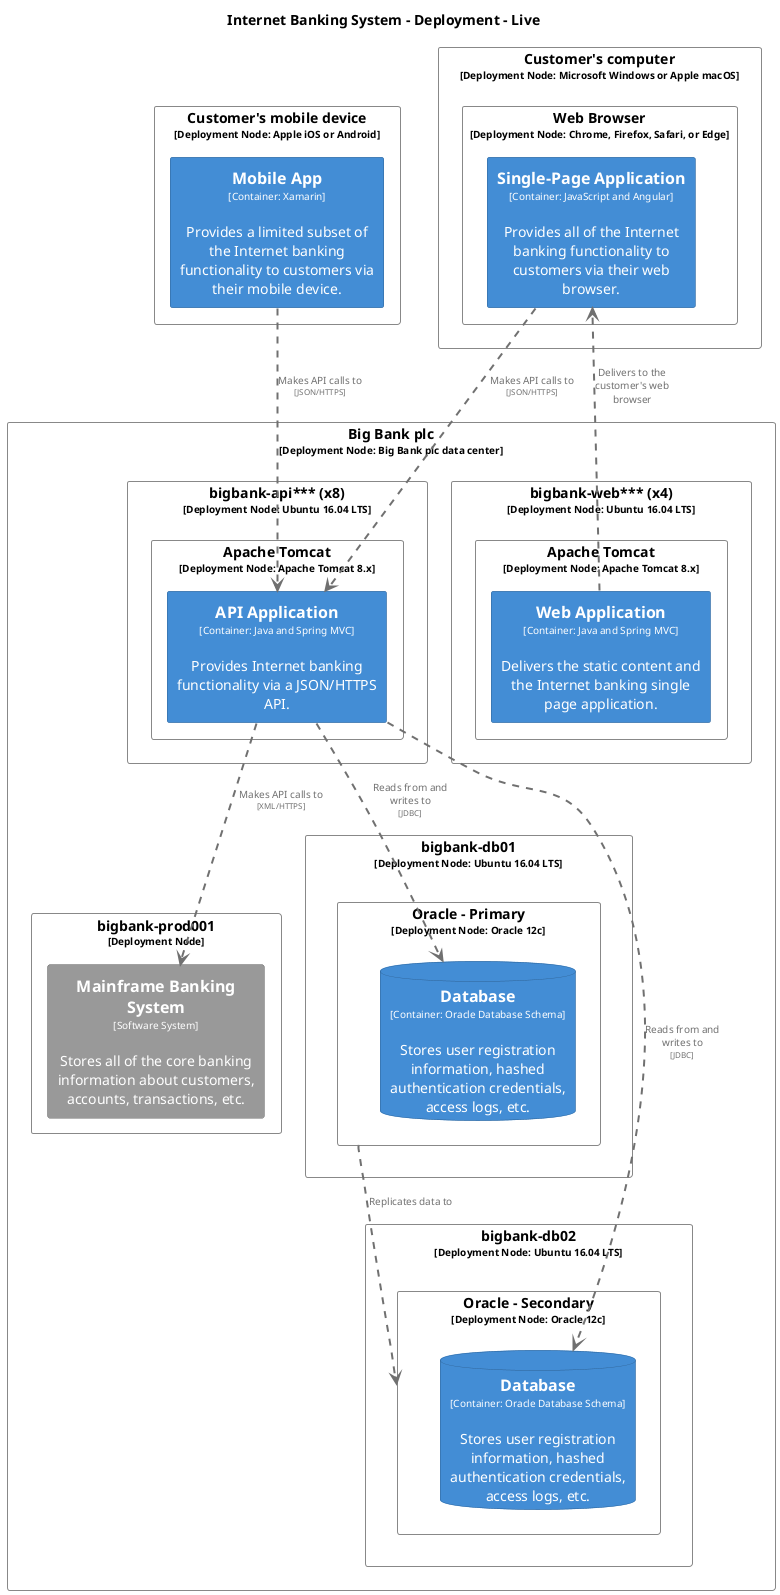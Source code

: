 @startuml
set separator none
title Internet Banking System - Deployment - Live

top to bottom direction

skinparam {
  arrowFontSize 10
  defaultTextAlignment center
  wrapWidth 200
  maxMessageSize 100
}

hide stereotype

skinparam rectangle<<Live.BigBankplc.bigbankapi.ApacheTomcat.APIApplication_1>> {
  BackgroundColor #438dd5
  FontColor #ffffff
  BorderColor #2e6295
  shadowing false
}
skinparam rectangle<<Live.BigBankplc.bigbankapi.ApacheTomcat>> {
  BackgroundColor #ffffff
  FontColor #000000
  BorderColor #888888
  shadowing false
}
skinparam rectangle<<Live.BigBankplc.bigbankweb.ApacheTomcat>> {
  BackgroundColor #ffffff
  FontColor #000000
  BorderColor #888888
  shadowing false
}
skinparam rectangle<<Live.BigBankplc>> {
  BackgroundColor #ffffff
  FontColor #000000
  BorderColor #888888
  shadowing false
}
skinparam rectangle<<Live.Customerscomputer>> {
  BackgroundColor #ffffff
  FontColor #000000
  BorderColor #888888
  shadowing false
}
skinparam rectangle<<Live.Customersmobiledevice>> {
  BackgroundColor #ffffff
  FontColor #000000
  BorderColor #888888
  shadowing false
}
skinparam database<<Live.BigBankplc.bigbankdb02.OracleSecondary.Database_2>> {
  BackgroundColor #438dd5
  FontColor #ffffff
  BorderColor #2e6295
  shadowing false
}
skinparam database<<Live.BigBankplc.bigbankdb01.OraclePrimary.Database_1>> {
  BackgroundColor #438dd5
  FontColor #ffffff
  BorderColor #2e6295
  shadowing false
}
skinparam rectangle<<Live.BigBankplc.bigbankprod001.MainframeBankingSystem_1>> {
  BackgroundColor #999999
  FontColor #ffffff
  BorderColor #6b6b6b
  shadowing false
}
skinparam rectangle<<Live.Customersmobiledevice.MobileApp_1>> {
  BackgroundColor #438dd5
  FontColor #ffffff
  BorderColor #2e6295
  shadowing false
}
skinparam rectangle<<Live.BigBankplc.bigbankdb01.OraclePrimary>> {
  BackgroundColor #ffffff
  FontColor #000000
  BorderColor #888888
  shadowing false
}
skinparam rectangle<<Live.BigBankplc.bigbankdb02.OracleSecondary>> {
  BackgroundColor #ffffff
  FontColor #000000
  BorderColor #888888
  shadowing false
}
skinparam rectangle<<Live.Customerscomputer.WebBrowser.SinglePageApplication_1>> {
  BackgroundColor #438dd5
  FontColor #ffffff
  BorderColor #2e6295
  shadowing false
}
skinparam rectangle<<Live.BigBankplc.bigbankweb.ApacheTomcat.WebApplication_1>> {
  BackgroundColor #438dd5
  FontColor #ffffff
  BorderColor #2e6295
  shadowing false
}
skinparam rectangle<<Live.Customerscomputer.WebBrowser>> {
  BackgroundColor #ffffff
  FontColor #000000
  BorderColor #888888
  shadowing false
}
skinparam rectangle<<Live.BigBankplc.bigbankapi>> {
  BackgroundColor #ffffff
  FontColor #000000
  BorderColor #888888
  shadowing false
}
skinparam rectangle<<Live.BigBankplc.bigbankdb01>> {
  BackgroundColor #ffffff
  FontColor #000000
  BorderColor #888888
  shadowing false
}
skinparam rectangle<<Live.BigBankplc.bigbankdb02>> {
  BackgroundColor #ffffff
  FontColor #000000
  BorderColor #888888
  shadowing false
}
skinparam rectangle<<Live.BigBankplc.bigbankprod001>> {
  BackgroundColor #ffffff
  FontColor #000000
  BorderColor #888888
  shadowing false
}
skinparam rectangle<<Live.BigBankplc.bigbankweb>> {
  BackgroundColor #ffffff
  FontColor #000000
  BorderColor #888888
  shadowing false
}

rectangle "Customer's mobile device\n<size:10>[Deployment Node: Apple iOS or Android]</size>" <<Live.Customersmobiledevice>> as Live.Customersmobiledevice {
  rectangle "==Mobile App\n<size:10>[Container: Xamarin]</size>\n\nProvides a limited subset of the Internet banking functionality to customers via their mobile device." <<Live.Customersmobiledevice.MobileApp_1>> as Live.Customersmobiledevice.MobileApp_1
}

rectangle "Customer's computer\n<size:10>[Deployment Node: Microsoft Windows or Apple macOS]</size>" <<Live.Customerscomputer>> as Live.Customerscomputer {
  rectangle "Web Browser\n<size:10>[Deployment Node: Chrome, Firefox, Safari, or Edge]</size>" <<Live.Customerscomputer.WebBrowser>> as Live.Customerscomputer.WebBrowser {
    rectangle "==Single-Page Application\n<size:10>[Container: JavaScript and Angular]</size>\n\nProvides all of the Internet banking functionality to customers via their web browser." <<Live.Customerscomputer.WebBrowser.SinglePageApplication_1>> as Live.Customerscomputer.WebBrowser.SinglePageApplication_1
  }

}

rectangle "Big Bank plc\n<size:10>[Deployment Node: Big Bank plc data center]</size>" <<Live.BigBankplc>> as Live.BigBankplc {
  rectangle "bigbank-prod001\n<size:10>[Deployment Node]</size>" <<Live.BigBankplc.bigbankprod001>> as Live.BigBankplc.bigbankprod001 {
    rectangle "==Mainframe Banking System\n<size:10>[Software System]</size>\n\nStores all of the core banking information about customers, accounts, transactions, etc." <<Live.BigBankplc.bigbankprod001.MainframeBankingSystem_1>> as Live.BigBankplc.bigbankprod001.MainframeBankingSystem_1
  }

  rectangle "bigbank-web*** (x4)\n<size:10>[Deployment Node: Ubuntu 16.04 LTS]</size>" <<Live.BigBankplc.bigbankweb>> as Live.BigBankplc.bigbankweb {
    rectangle "Apache Tomcat\n<size:10>[Deployment Node: Apache Tomcat 8.x]</size>" <<Live.BigBankplc.bigbankweb.ApacheTomcat>> as Live.BigBankplc.bigbankweb.ApacheTomcat {
      rectangle "==Web Application\n<size:10>[Container: Java and Spring MVC]</size>\n\nDelivers the static content and the Internet banking single page application." <<Live.BigBankplc.bigbankweb.ApacheTomcat.WebApplication_1>> as Live.BigBankplc.bigbankweb.ApacheTomcat.WebApplication_1
    }

  }

  rectangle "bigbank-api*** (x8)\n<size:10>[Deployment Node: Ubuntu 16.04 LTS]</size>" <<Live.BigBankplc.bigbankapi>> as Live.BigBankplc.bigbankapi {
    rectangle "Apache Tomcat\n<size:10>[Deployment Node: Apache Tomcat 8.x]</size>" <<Live.BigBankplc.bigbankapi.ApacheTomcat>> as Live.BigBankplc.bigbankapi.ApacheTomcat {
      rectangle "==API Application\n<size:10>[Container: Java and Spring MVC]</size>\n\nProvides Internet banking functionality via a JSON/HTTPS API." <<Live.BigBankplc.bigbankapi.ApacheTomcat.APIApplication_1>> as Live.BigBankplc.bigbankapi.ApacheTomcat.APIApplication_1
    }

  }

  rectangle "bigbank-db01\n<size:10>[Deployment Node: Ubuntu 16.04 LTS]</size>" <<Live.BigBankplc.bigbankdb01>> as Live.BigBankplc.bigbankdb01 {
    rectangle "Oracle - Primary\n<size:10>[Deployment Node: Oracle 12c]</size>" <<Live.BigBankplc.bigbankdb01.OraclePrimary>> as Live.BigBankplc.bigbankdb01.OraclePrimary {
      database "==Database\n<size:10>[Container: Oracle Database Schema]</size>\n\nStores user registration information, hashed authentication credentials, access logs, etc." <<Live.BigBankplc.bigbankdb01.OraclePrimary.Database_1>> as Live.BigBankplc.bigbankdb01.OraclePrimary.Database_1
    }

  }

  rectangle "bigbank-db02\n<size:10>[Deployment Node: Ubuntu 16.04 LTS]</size>" <<Live.BigBankplc.bigbankdb02>> as Live.BigBankplc.bigbankdb02 {
    rectangle "Oracle - Secondary\n<size:10>[Deployment Node: Oracle 12c]</size>" <<Live.BigBankplc.bigbankdb02.OracleSecondary>> as Live.BigBankplc.bigbankdb02.OracleSecondary {
      database "==Database\n<size:10>[Container: Oracle Database Schema]</size>\n\nStores user registration information, hashed authentication credentials, access logs, etc." <<Live.BigBankplc.bigbankdb02.OracleSecondary.Database_2>> as Live.BigBankplc.bigbankdb02.OracleSecondary.Database_2
    }

  }

}

Live.BigBankplc.bigbankweb.ApacheTomcat.WebApplication_1 .[#707070,thickness=2].> Live.Customerscomputer.WebBrowser.SinglePageApplication_1 : "<color:#707070>Delivers to the customer's web browser"
Live.Customersmobiledevice.MobileApp_1 .[#707070,thickness=2].> Live.BigBankplc.bigbankapi.ApacheTomcat.APIApplication_1 : "<color:#707070>Makes API calls to\n<color:#707070><size:8>[JSON/HTTPS]</size>"
Live.Customerscomputer.WebBrowser.SinglePageApplication_1 .[#707070,thickness=2].> Live.BigBankplc.bigbankapi.ApacheTomcat.APIApplication_1 : "<color:#707070>Makes API calls to\n<color:#707070><size:8>[JSON/HTTPS]</size>"
Live.BigBankplc.bigbankapi.ApacheTomcat.APIApplication_1 .[#707070,thickness=2].> Live.BigBankplc.bigbankprod001.MainframeBankingSystem_1 : "<color:#707070>Makes API calls to\n<color:#707070><size:8>[XML/HTTPS]</size>"
Live.BigBankplc.bigbankapi.ApacheTomcat.APIApplication_1 .[#707070,thickness=2].> Live.BigBankplc.bigbankdb01.OraclePrimary.Database_1 : "<color:#707070>Reads from and writes to\n<color:#707070><size:8>[JDBC]</size>"
Live.BigBankplc.bigbankapi.ApacheTomcat.APIApplication_1 .[#707070,thickness=2].> Live.BigBankplc.bigbankdb02.OracleSecondary.Database_2 : "<color:#707070>Reads from and writes to\n<color:#707070><size:8>[JDBC]</size>"
Live.BigBankplc.bigbankdb01.OraclePrimary .[#707070,thickness=2].> Live.BigBankplc.bigbankdb02.OracleSecondary : "<color:#707070>Replicates data to"
@enduml